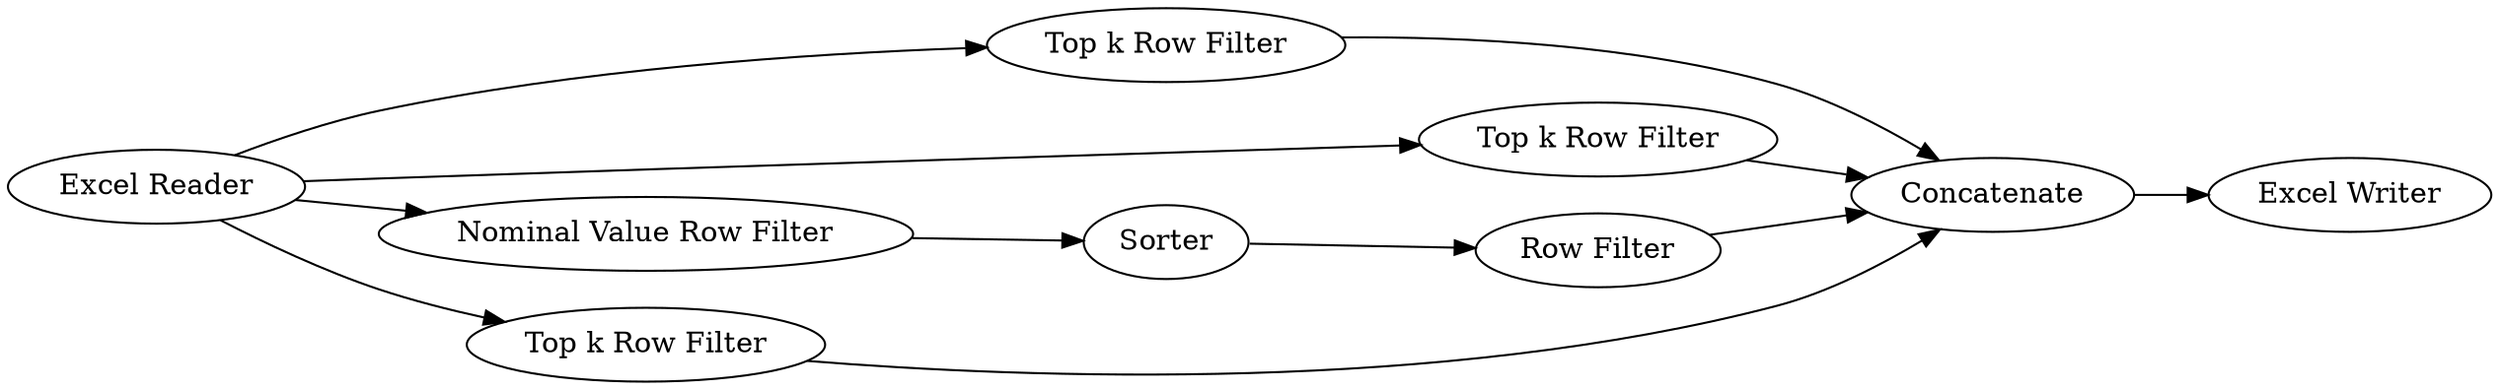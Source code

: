 digraph {
	4 -> 7
	1 -> 4
	3 -> 7
	10 -> 7
	12 -> 9
	1 -> 12
	2 -> 7
	7 -> 13
	1 -> 2
	9 -> 10
	1 -> 3
	13 [label="Excel Writer"]
	1 [label="Excel Reader"]
	7 [label=Concatenate]
	9 [label=Sorter]
	4 [label="Top k Row Filter"]
	10 [label="Row Filter"]
	3 [label="Top k Row Filter"]
	2 [label="Top k Row Filter"]
	12 [label="Nominal Value Row Filter"]
	rankdir=LR
}

